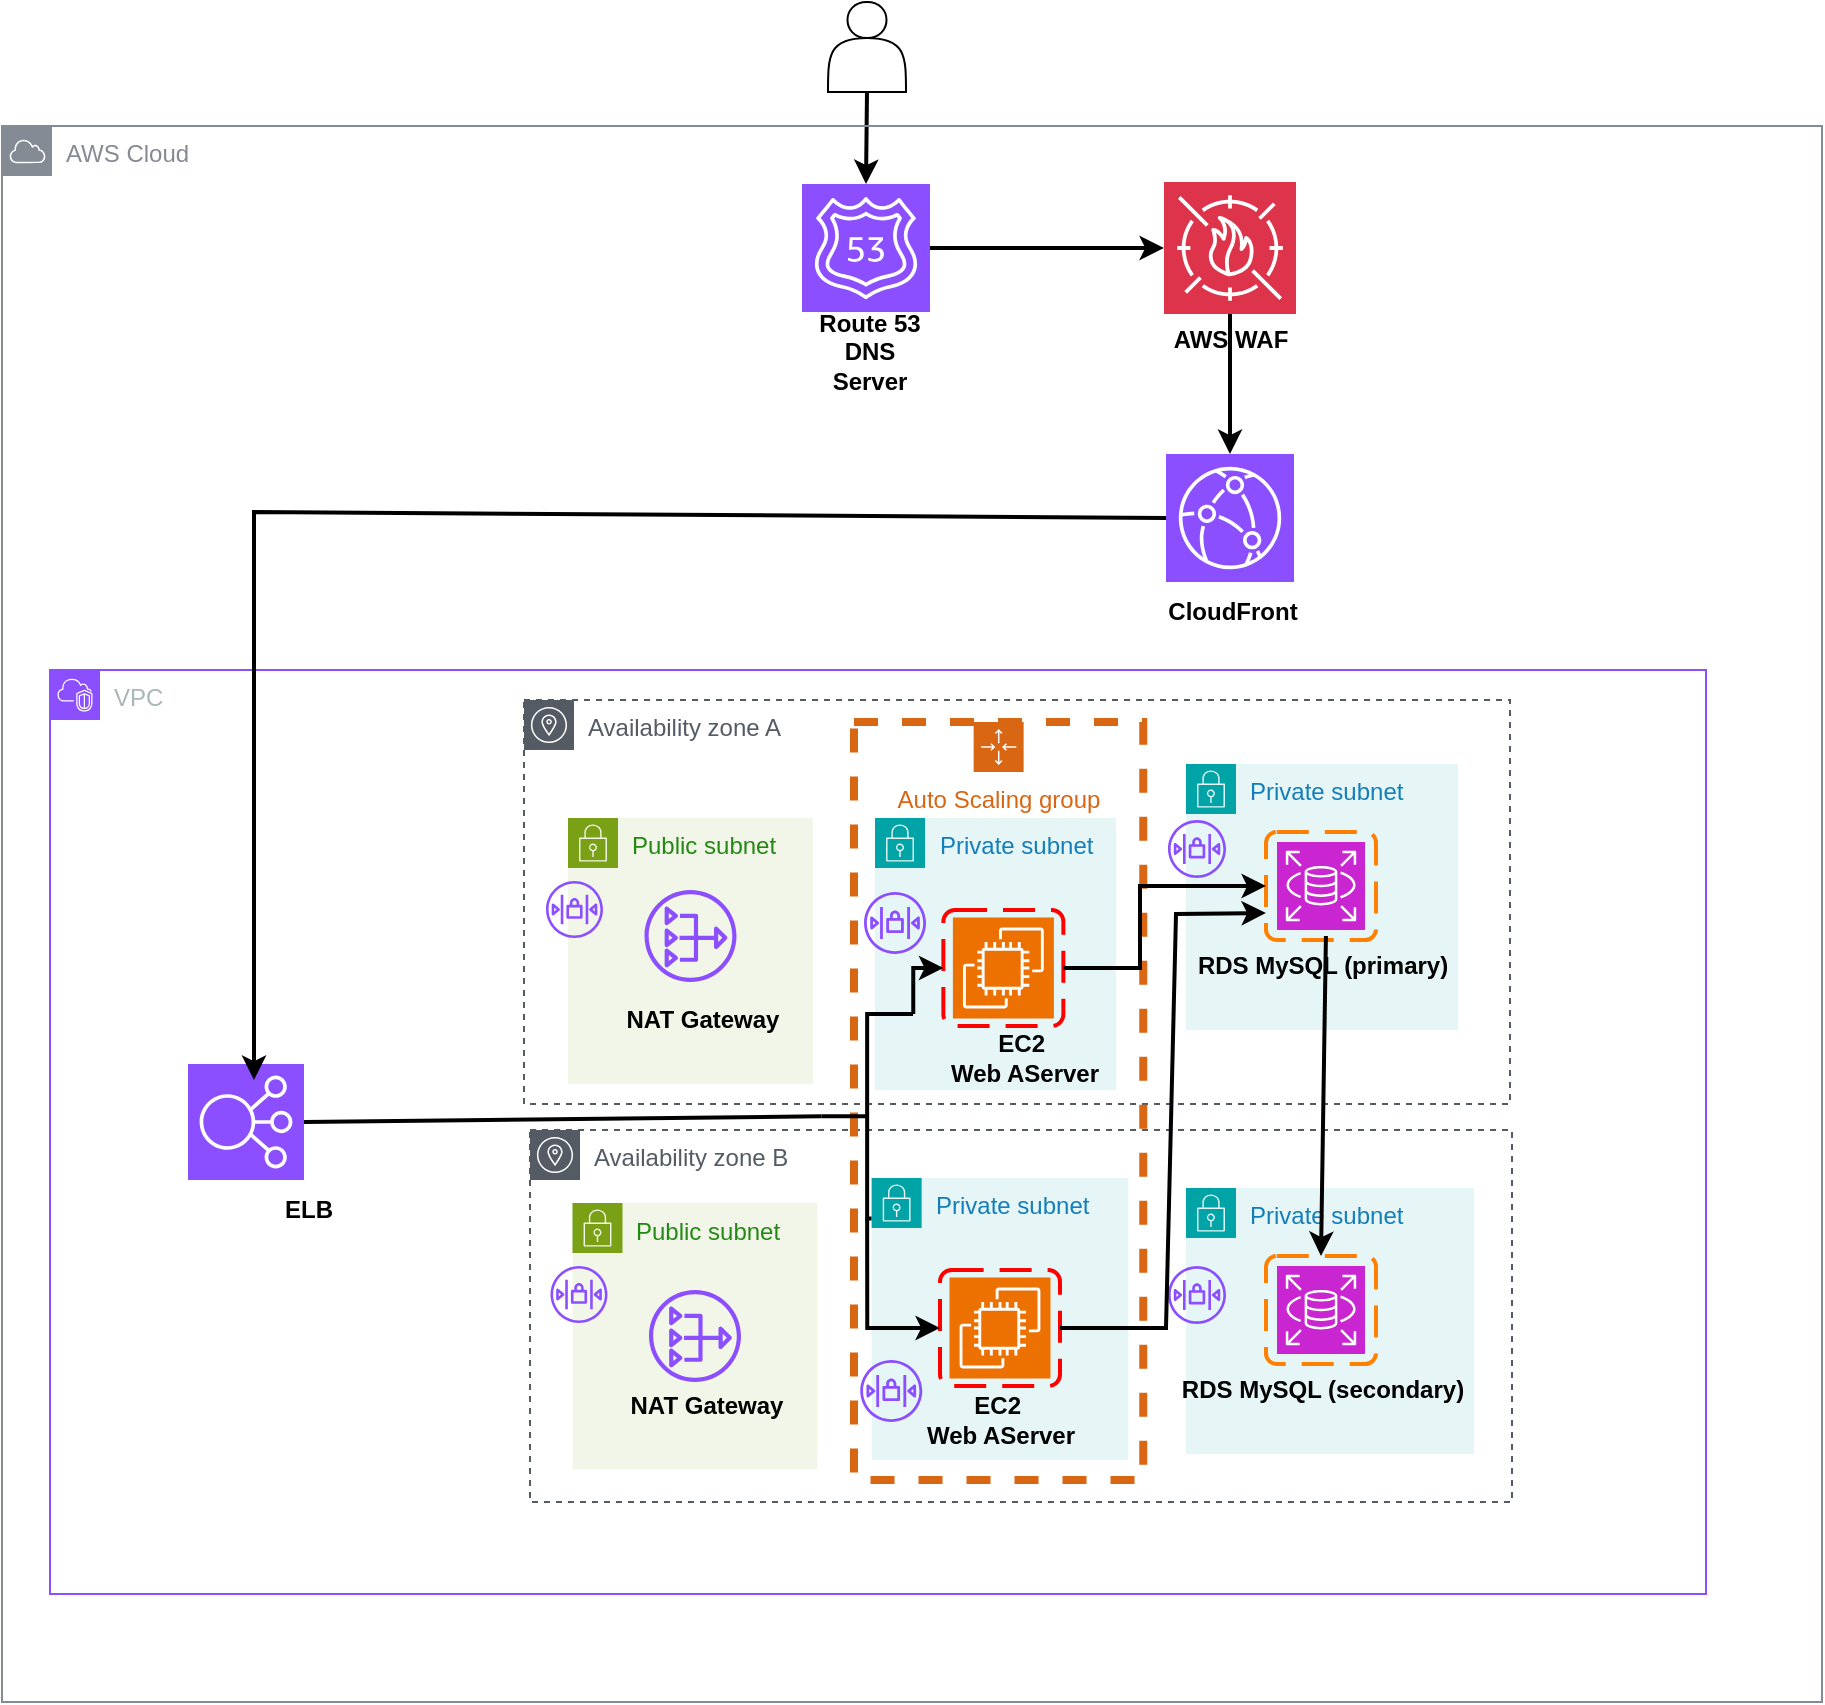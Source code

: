 <mxfile version="26.0.10">
  <diagram name="Page-1" id="fbr_ZRW4jXHWXxSyyG7u">
    <mxGraphModel dx="1173" dy="627" grid="0" gridSize="10" guides="1" tooltips="1" connect="1" arrows="1" fold="1" page="0" pageScale="1" pageWidth="827" pageHeight="1169" math="0" shadow="0">
      <root>
        <mxCell id="0" />
        <mxCell id="1" parent="0" />
        <mxCell id="jzL99hfYgjQj-h_XM-RX-27" value="" style="shape=actor;whiteSpace=wrap;html=1;" vertex="1" parent="1">
          <mxGeometry x="426" y="2" width="39" height="45" as="geometry" />
        </mxCell>
        <mxCell id="jzL99hfYgjQj-h_XM-RX-134" value="VPC" style="points=[[0,0],[0.25,0],[0.5,0],[0.75,0],[1,0],[1,0.25],[1,0.5],[1,0.75],[1,1],[0.75,1],[0.5,1],[0.25,1],[0,1],[0,0.75],[0,0.5],[0,0.25]];outlineConnect=0;gradientColor=none;html=1;whiteSpace=wrap;fontSize=12;fontStyle=0;container=1;pointerEvents=0;collapsible=0;recursiveResize=0;shape=mxgraph.aws4.group;grIcon=mxgraph.aws4.group_vpc2;strokeColor=#8C4FFF;fillColor=none;verticalAlign=top;align=left;spacingLeft=30;fontColor=#AAB7B8;dashed=0;" vertex="1" parent="1">
          <mxGeometry x="37" y="336" width="828" height="462" as="geometry" />
        </mxCell>
        <mxCell id="jzL99hfYgjQj-h_XM-RX-159" value="Availability zone B" style="sketch=0;outlineConnect=0;gradientColor=none;html=1;whiteSpace=wrap;fontSize=12;fontStyle=0;shape=mxgraph.aws4.group;grIcon=mxgraph.aws4.group_availability_zone;strokeColor=#545B64;fillColor=none;verticalAlign=top;align=left;spacingLeft=30;fontColor=#545B64;dashed=1;" vertex="1" parent="jzL99hfYgjQj-h_XM-RX-134">
          <mxGeometry x="240" y="230" width="491" height="186" as="geometry" />
        </mxCell>
        <mxCell id="jzL99hfYgjQj-h_XM-RX-177" value="" style="sketch=0;points=[[0,0,0],[0.25,0,0],[0.5,0,0],[0.75,0,0],[1,0,0],[0,1,0],[0.25,1,0],[0.5,1,0],[0.75,1,0],[1,1,0],[0,0.25,0],[0,0.5,0],[0,0.75,0],[1,0.25,0],[1,0.5,0],[1,0.75,0]];outlineConnect=0;fontColor=#232F3E;fillColor=#8C4FFF;strokeColor=#ffffff;dashed=0;verticalLabelPosition=bottom;verticalAlign=top;align=center;html=1;fontSize=12;fontStyle=0;aspect=fixed;shape=mxgraph.aws4.resourceIcon;resIcon=mxgraph.aws4.elastic_load_balancing;" vertex="1" parent="jzL99hfYgjQj-h_XM-RX-134">
          <mxGeometry x="69" y="197" width="58" height="58" as="geometry" />
        </mxCell>
        <mxCell id="jzL99hfYgjQj-h_XM-RX-178" value="ELB" style="text;html=1;align=center;verticalAlign=middle;resizable=0;points=[];autosize=1;strokeColor=none;fillColor=none;fontStyle=1" vertex="1" parent="jzL99hfYgjQj-h_XM-RX-134">
          <mxGeometry x="108.5" y="257" width="41" height="26" as="geometry" />
        </mxCell>
        <mxCell id="jzL99hfYgjQj-h_XM-RX-63" value="Availability zone A" style="sketch=0;outlineConnect=0;gradientColor=none;html=1;whiteSpace=wrap;fontSize=12;fontStyle=0;shape=mxgraph.aws4.group;grIcon=mxgraph.aws4.group_availability_zone;strokeColor=#545B64;fillColor=none;verticalAlign=top;align=left;spacingLeft=30;fontColor=#545B64;dashed=1;" vertex="1" parent="jzL99hfYgjQj-h_XM-RX-134">
          <mxGeometry x="237" y="15" width="493" height="202" as="geometry" />
        </mxCell>
        <mxCell id="jzL99hfYgjQj-h_XM-RX-125" value="Private subnet" style="points=[[0,0],[0.25,0],[0.5,0],[0.75,0],[1,0],[1,0.25],[1,0.5],[1,0.75],[1,1],[0.75,1],[0.5,1],[0.25,1],[0,1],[0,0.75],[0,0.5],[0,0.25]];outlineConnect=0;gradientColor=none;html=1;whiteSpace=wrap;fontSize=12;fontStyle=0;container=1;pointerEvents=0;collapsible=0;recursiveResize=0;shape=mxgraph.aws4.group;grIcon=mxgraph.aws4.group_security_group;grStroke=0;strokeColor=#00A4A6;fillColor=#E6F6F7;verticalAlign=top;align=left;spacingLeft=30;fontColor=#147EBA;dashed=0;" vertex="1" parent="jzL99hfYgjQj-h_XM-RX-134">
          <mxGeometry x="568" y="47" width="136" height="133" as="geometry" />
        </mxCell>
        <mxCell id="jzL99hfYgjQj-h_XM-RX-153" value="" style="sketch=0;points=[[0,0,0],[0.25,0,0],[0.5,0,0],[0.75,0,0],[1,0,0],[0,1,0],[0.25,1,0],[0.5,1,0],[0.75,1,0],[1,1,0],[0,0.25,0],[0,0.5,0],[0,0.75,0],[1,0.25,0],[1,0.5,0],[1,0.75,0]];outlineConnect=0;fontColor=#232F3E;fillColor=#C925D1;strokeColor=#ffffff;dashed=0;verticalLabelPosition=bottom;verticalAlign=top;align=center;html=1;fontSize=12;fontStyle=0;aspect=fixed;shape=mxgraph.aws4.resourceIcon;resIcon=mxgraph.aws4.rds;" vertex="1" parent="jzL99hfYgjQj-h_XM-RX-125">
          <mxGeometry x="45.5" y="39" width="44" height="44" as="geometry" />
        </mxCell>
        <mxCell id="jzL99hfYgjQj-h_XM-RX-128" value="" style="rounded=1;arcSize=10;dashed=1;strokeColor=light-dark(#ff8000, #ff9090);fillColor=none;gradientColor=none;dashPattern=8 4;strokeWidth=2;" vertex="1" parent="jzL99hfYgjQj-h_XM-RX-125">
          <mxGeometry x="40" y="34" width="55" height="54" as="geometry" />
        </mxCell>
        <mxCell id="jzL99hfYgjQj-h_XM-RX-126" value="RDS MySQL (primary)" style="text;html=1;align=center;verticalAlign=middle;resizable=0;points=[];autosize=1;strokeColor=none;fillColor=none;fontStyle=1" vertex="1" parent="jzL99hfYgjQj-h_XM-RX-125">
          <mxGeometry x="-1" y="88" width="137" height="26" as="geometry" />
        </mxCell>
        <mxCell id="jzL99hfYgjQj-h_XM-RX-129" value="" style="sketch=0;outlineConnect=0;fontColor=#232F3E;gradientColor=none;fillColor=#8C4FFF;strokeColor=none;dashed=0;verticalLabelPosition=bottom;verticalAlign=top;align=center;html=1;fontSize=12;fontStyle=0;aspect=fixed;pointerEvents=1;shape=mxgraph.aws4.network_access_control_list;" vertex="1" parent="jzL99hfYgjQj-h_XM-RX-125">
          <mxGeometry x="-9" y="28" width="29" height="29" as="geometry" />
        </mxCell>
        <mxCell id="jzL99hfYgjQj-h_XM-RX-76" value="Public subnet" style="points=[[0,0],[0.25,0],[0.5,0],[0.75,0],[1,0],[1,0.25],[1,0.5],[1,0.75],[1,1],[0.75,1],[0.5,1],[0.25,1],[0,1],[0,0.75],[0,0.5],[0,0.25]];outlineConnect=0;gradientColor=none;html=1;whiteSpace=wrap;fontSize=12;fontStyle=0;container=1;pointerEvents=0;collapsible=0;recursiveResize=0;shape=mxgraph.aws4.group;grIcon=mxgraph.aws4.group_security_group;grStroke=0;strokeColor=#7AA116;fillColor=#F2F6E8;verticalAlign=top;align=left;spacingLeft=30;fontColor=#248814;dashed=0;" vertex="1" parent="jzL99hfYgjQj-h_XM-RX-134">
          <mxGeometry x="259" y="74" width="122.5" height="133" as="geometry" />
        </mxCell>
        <mxCell id="jzL99hfYgjQj-h_XM-RX-79" value="NAT Gateway" style="text;html=1;align=center;verticalAlign=middle;resizable=0;points=[];autosize=1;strokeColor=none;fillColor=none;fontStyle=1" vertex="1" parent="jzL99hfYgjQj-h_XM-RX-76">
          <mxGeometry x="21.5" y="88" width="90" height="26" as="geometry" />
        </mxCell>
        <mxCell id="jzL99hfYgjQj-h_XM-RX-78" value="" style="sketch=0;outlineConnect=0;fontColor=#232F3E;gradientColor=none;fillColor=#8C4FFF;strokeColor=none;dashed=0;verticalLabelPosition=bottom;verticalAlign=top;align=center;html=1;fontSize=12;fontStyle=0;aspect=fixed;pointerEvents=1;shape=mxgraph.aws4.network_access_control_list;" vertex="1" parent="jzL99hfYgjQj-h_XM-RX-76">
          <mxGeometry x="-11" y="31.5" width="28.5" height="28.5" as="geometry" />
        </mxCell>
        <mxCell id="jzL99hfYgjQj-h_XM-RX-77" value="" style="sketch=0;outlineConnect=0;fontColor=#232F3E;gradientColor=none;fillColor=#8C4FFF;strokeColor=none;dashed=0;verticalLabelPosition=bottom;verticalAlign=top;align=center;html=1;fontSize=12;fontStyle=0;aspect=fixed;pointerEvents=1;shape=mxgraph.aws4.nat_gateway;" vertex="1" parent="jzL99hfYgjQj-h_XM-RX-134">
          <mxGeometry x="297.25" y="110" width="46" height="46" as="geometry" />
        </mxCell>
        <mxCell id="jzL99hfYgjQj-h_XM-RX-164" value="Private subnet" style="points=[[0,0],[0.25,0],[0.5,0],[0.75,0],[1,0],[1,0.25],[1,0.5],[1,0.75],[1,1],[0.75,1],[0.5,1],[0.25,1],[0,1],[0,0.75],[0,0.5],[0,0.25]];outlineConnect=0;gradientColor=none;html=1;whiteSpace=wrap;fontSize=12;fontStyle=0;container=1;pointerEvents=0;collapsible=0;recursiveResize=0;shape=mxgraph.aws4.group;grIcon=mxgraph.aws4.group_security_group;grStroke=0;strokeColor=#00A4A6;fillColor=#E6F6F7;verticalAlign=top;align=left;spacingLeft=30;fontColor=#147EBA;dashed=0;" vertex="1" parent="jzL99hfYgjQj-h_XM-RX-134">
          <mxGeometry x="568" y="259" width="144" height="133" as="geometry" />
        </mxCell>
        <mxCell id="jzL99hfYgjQj-h_XM-RX-165" value="" style="sketch=0;points=[[0,0,0],[0.25,0,0],[0.5,0,0],[0.75,0,0],[1,0,0],[0,1,0],[0.25,1,0],[0.5,1,0],[0.75,1,0],[1,1,0],[0,0.25,0],[0,0.5,0],[0,0.75,0],[1,0.25,0],[1,0.5,0],[1,0.75,0]];outlineConnect=0;fontColor=#232F3E;fillColor=#C925D1;strokeColor=#ffffff;dashed=0;verticalLabelPosition=bottom;verticalAlign=top;align=center;html=1;fontSize=12;fontStyle=0;aspect=fixed;shape=mxgraph.aws4.resourceIcon;resIcon=mxgraph.aws4.rds;" vertex="1" parent="jzL99hfYgjQj-h_XM-RX-164">
          <mxGeometry x="45.5" y="39" width="44" height="44" as="geometry" />
        </mxCell>
        <mxCell id="jzL99hfYgjQj-h_XM-RX-166" value="" style="rounded=1;arcSize=10;dashed=1;strokeColor=light-dark(#ff8000, #ff9090);fillColor=none;gradientColor=none;dashPattern=8 4;strokeWidth=2;" vertex="1" parent="jzL99hfYgjQj-h_XM-RX-164">
          <mxGeometry x="40" y="34" width="55" height="54" as="geometry" />
        </mxCell>
        <mxCell id="jzL99hfYgjQj-h_XM-RX-167" value="RDS MySQL (secondary)" style="text;html=1;align=center;verticalAlign=middle;resizable=0;points=[];autosize=1;strokeColor=none;fillColor=none;fontStyle=1" vertex="1" parent="jzL99hfYgjQj-h_XM-RX-164">
          <mxGeometry x="-9" y="88" width="153" height="26" as="geometry" />
        </mxCell>
        <mxCell id="jzL99hfYgjQj-h_XM-RX-169" value="" style="sketch=0;outlineConnect=0;fontColor=#232F3E;gradientColor=none;fillColor=#8C4FFF;strokeColor=none;dashed=0;verticalLabelPosition=bottom;verticalAlign=top;align=center;html=1;fontSize=12;fontStyle=0;aspect=fixed;pointerEvents=1;shape=mxgraph.aws4.network_access_control_list;" vertex="1" parent="jzL99hfYgjQj-h_XM-RX-164">
          <mxGeometry x="-9" y="39" width="29" height="29" as="geometry" />
        </mxCell>
        <mxCell id="jzL99hfYgjQj-h_XM-RX-170" value="Public subnet" style="points=[[0,0],[0.25,0],[0.5,0],[0.75,0],[1,0],[1,0.25],[1,0.5],[1,0.75],[1,1],[0.75,1],[0.5,1],[0.25,1],[0,1],[0,0.75],[0,0.5],[0,0.25]];outlineConnect=0;gradientColor=none;html=1;whiteSpace=wrap;fontSize=12;fontStyle=0;container=1;pointerEvents=0;collapsible=0;recursiveResize=0;shape=mxgraph.aws4.group;grIcon=mxgraph.aws4.group_security_group;grStroke=0;strokeColor=#7AA116;fillColor=#F2F6E8;verticalAlign=top;align=left;spacingLeft=30;fontColor=#248814;dashed=0;" vertex="1" parent="jzL99hfYgjQj-h_XM-RX-134">
          <mxGeometry x="261.25" y="266.5" width="122.5" height="133" as="geometry" />
        </mxCell>
        <mxCell id="jzL99hfYgjQj-h_XM-RX-171" value="NAT Gateway" style="text;html=1;align=center;verticalAlign=middle;resizable=0;points=[];autosize=1;strokeColor=none;fillColor=none;fontStyle=1" vertex="1" parent="jzL99hfYgjQj-h_XM-RX-170">
          <mxGeometry x="21.5" y="88" width="90" height="26" as="geometry" />
        </mxCell>
        <mxCell id="jzL99hfYgjQj-h_XM-RX-172" value="" style="sketch=0;outlineConnect=0;fontColor=#232F3E;gradientColor=none;fillColor=#8C4FFF;strokeColor=none;dashed=0;verticalLabelPosition=bottom;verticalAlign=top;align=center;html=1;fontSize=12;fontStyle=0;aspect=fixed;pointerEvents=1;shape=mxgraph.aws4.network_access_control_list;" vertex="1" parent="jzL99hfYgjQj-h_XM-RX-170">
          <mxGeometry x="-11" y="31.5" width="28.5" height="28.5" as="geometry" />
        </mxCell>
        <mxCell id="jzL99hfYgjQj-h_XM-RX-173" value="" style="sketch=0;outlineConnect=0;fontColor=#232F3E;gradientColor=none;fillColor=#8C4FFF;strokeColor=none;dashed=0;verticalLabelPosition=bottom;verticalAlign=top;align=center;html=1;fontSize=12;fontStyle=0;aspect=fixed;pointerEvents=1;shape=mxgraph.aws4.nat_gateway;" vertex="1" parent="jzL99hfYgjQj-h_XM-RX-134">
          <mxGeometry x="299.5" y="310" width="46" height="46" as="geometry" />
        </mxCell>
        <mxCell id="jzL99hfYgjQj-h_XM-RX-179" value="Auto Scaling group" style="points=[[0,0],[0.25,0],[0.5,0],[0.75,0],[1,0],[1,0.25],[1,0.5],[1,0.75],[1,1],[0.75,1],[0.5,1],[0.25,1],[0,1],[0,0.75],[0,0.5],[0,0.25]];outlineConnect=0;gradientColor=none;html=1;whiteSpace=wrap;fontSize=12;fontStyle=0;container=1;pointerEvents=0;collapsible=0;recursiveResize=0;shape=mxgraph.aws4.groupCenter;grIcon=mxgraph.aws4.group_auto_scaling_group;grStroke=1;strokeColor=#D86613;fillColor=none;verticalAlign=top;align=center;fontColor=#D86613;dashed=1;spacingTop=25;strokeWidth=4;" vertex="1" parent="jzL99hfYgjQj-h_XM-RX-134">
          <mxGeometry x="402" y="26" width="144.63" height="379" as="geometry" />
        </mxCell>
        <mxCell id="jzL99hfYgjQj-h_XM-RX-118" value="Private subnet" style="points=[[0,0],[0.25,0],[0.5,0],[0.75,0],[1,0],[1,0.25],[1,0.5],[1,0.75],[1,1],[0.75,1],[0.5,1],[0.25,1],[0,1],[0,0.75],[0,0.5],[0,0.25]];outlineConnect=0;gradientColor=none;html=1;whiteSpace=wrap;fontSize=12;fontStyle=0;container=1;pointerEvents=0;collapsible=0;recursiveResize=0;shape=mxgraph.aws4.group;grIcon=mxgraph.aws4.group_security_group;grStroke=0;strokeColor=#00A4A6;fillColor=#E6F6F7;verticalAlign=top;align=left;spacingLeft=30;fontColor=#147EBA;dashed=0;" vertex="1" parent="jzL99hfYgjQj-h_XM-RX-179">
          <mxGeometry x="10.51" y="48" width="120.49" height="136" as="geometry" />
        </mxCell>
        <mxCell id="jzL99hfYgjQj-h_XM-RX-119" value="" style="sketch=0;points=[[0,0,0],[0.25,0,0],[0.5,0,0],[0.75,0,0],[1,0,0],[0,1,0],[0.25,1,0],[0.5,1,0],[0.75,1,0],[1,1,0],[0,0.25,0],[0,0.5,0],[0,0.75,0],[1,0.25,0],[1,0.5,0],[1,0.75,0]];outlineConnect=0;fontColor=#232F3E;fillColor=#ED7100;strokeColor=#ffffff;dashed=0;verticalLabelPosition=bottom;verticalAlign=top;align=center;html=1;fontSize=12;fontStyle=0;aspect=fixed;shape=mxgraph.aws4.resourceIcon;resIcon=mxgraph.aws4.ec2;" vertex="1" parent="jzL99hfYgjQj-h_XM-RX-118">
          <mxGeometry x="38.93" y="49.75" width="50.5" height="50.5" as="geometry" />
        </mxCell>
        <mxCell id="jzL99hfYgjQj-h_XM-RX-122" value="" style="rounded=1;arcSize=10;dashed=1;strokeColor=#ff0000;fillColor=none;gradientColor=none;dashPattern=8 4;strokeWidth=2;" vertex="1" parent="jzL99hfYgjQj-h_XM-RX-118">
          <mxGeometry x="34.18" y="46" width="60" height="58" as="geometry" />
        </mxCell>
        <mxCell id="jzL99hfYgjQj-h_XM-RX-123" value="" style="sketch=0;outlineConnect=0;fontColor=#232F3E;gradientColor=none;fillColor=#8C4FFF;strokeColor=none;dashed=0;verticalLabelPosition=bottom;verticalAlign=top;align=center;html=1;fontSize=12;fontStyle=0;aspect=fixed;pointerEvents=1;shape=mxgraph.aws4.network_access_control_list;" vertex="1" parent="jzL99hfYgjQj-h_XM-RX-118">
          <mxGeometry x="-5.49" y="37" width="31" height="31" as="geometry" />
        </mxCell>
        <mxCell id="jzL99hfYgjQj-h_XM-RX-186" value="" style="strokeWidth=2;html=1;shape=mxgraph.flowchart.annotation_2;align=left;labelPosition=right;pointerEvents=1;" vertex="1" parent="jzL99hfYgjQj-h_XM-RX-118">
          <mxGeometry x="-26.88" y="98" width="45.88" height="102.25" as="geometry" />
        </mxCell>
        <mxCell id="jzL99hfYgjQj-h_XM-RX-188" value="" style="endArrow=classic;html=1;rounded=0;entryX=0;entryY=0.5;entryDx=0;entryDy=0;strokeWidth=2;" edge="1" parent="jzL99hfYgjQj-h_XM-RX-118" target="jzL99hfYgjQj-h_XM-RX-122">
          <mxGeometry width="50" height="50" relative="1" as="geometry">
            <mxPoint x="19.12" y="98" as="sourcePoint" />
            <mxPoint x="-152.88" y="103" as="targetPoint" />
            <Array as="points">
              <mxPoint x="19.12" y="75" />
            </Array>
          </mxGeometry>
        </mxCell>
        <mxCell id="jzL99hfYgjQj-h_XM-RX-160" value="Private subnet" style="points=[[0,0],[0.25,0],[0.5,0],[0.75,0],[1,0],[1,0.25],[1,0.5],[1,0.75],[1,1],[0.75,1],[0.5,1],[0.25,1],[0,1],[0,0.75],[0,0.5],[0,0.25]];outlineConnect=0;gradientColor=none;html=1;whiteSpace=wrap;fontSize=12;fontStyle=0;container=1;pointerEvents=0;collapsible=0;recursiveResize=0;shape=mxgraph.aws4.group;grIcon=mxgraph.aws4.group_security_group;grStroke=0;strokeColor=#00A4A6;fillColor=#E6F6F7;verticalAlign=top;align=left;spacingLeft=30;fontColor=#147EBA;dashed=0;" vertex="1" parent="jzL99hfYgjQj-h_XM-RX-179">
          <mxGeometry x="8.82" y="228" width="128.37" height="141" as="geometry" />
        </mxCell>
        <mxCell id="jzL99hfYgjQj-h_XM-RX-161" value="" style="sketch=0;points=[[0,0,0],[0.25,0,0],[0.5,0,0],[0.75,0,0],[1,0,0],[0,1,0],[0.25,1,0],[0.5,1,0],[0.75,1,0],[1,1,0],[0,0.25,0],[0,0.5,0],[0,0.75,0],[1,0.25,0],[1,0.5,0],[1,0.75,0]];outlineConnect=0;fontColor=#232F3E;fillColor=#ED7100;strokeColor=#ffffff;dashed=0;verticalLabelPosition=bottom;verticalAlign=top;align=center;html=1;fontSize=12;fontStyle=0;aspect=fixed;shape=mxgraph.aws4.resourceIcon;resIcon=mxgraph.aws4.ec2;" vertex="1" parent="jzL99hfYgjQj-h_XM-RX-160">
          <mxGeometry x="38.93" y="49.75" width="50.5" height="50.5" as="geometry" />
        </mxCell>
        <mxCell id="jzL99hfYgjQj-h_XM-RX-162" value="" style="rounded=1;arcSize=10;dashed=1;strokeColor=#ff0000;fillColor=none;gradientColor=none;dashPattern=8 4;strokeWidth=2;" vertex="1" parent="jzL99hfYgjQj-h_XM-RX-160">
          <mxGeometry x="34.18" y="46" width="60" height="58" as="geometry" />
        </mxCell>
        <mxCell id="jzL99hfYgjQj-h_XM-RX-163" value="&lt;div&gt;EC2&amp;nbsp;&lt;/div&gt;&lt;div&gt;Web AServer&lt;/div&gt;" style="text;html=1;align=center;verticalAlign=middle;resizable=0;points=[];autosize=1;strokeColor=none;fillColor=none;strokeWidth=3;fontSize=12;spacing=2;fontStyle=1" vertex="1" parent="jzL99hfYgjQj-h_XM-RX-160">
          <mxGeometry x="20.18" y="100" width="88" height="41" as="geometry" />
        </mxCell>
        <mxCell id="jzL99hfYgjQj-h_XM-RX-168" value="" style="sketch=0;outlineConnect=0;fontColor=#232F3E;gradientColor=none;fillColor=#8C4FFF;strokeColor=none;dashed=0;verticalLabelPosition=bottom;verticalAlign=top;align=center;html=1;fontSize=12;fontStyle=0;aspect=fixed;pointerEvents=1;shape=mxgraph.aws4.network_access_control_list;" vertex="1" parent="jzL99hfYgjQj-h_XM-RX-160">
          <mxGeometry x="-5.69" y="91" width="31" height="31" as="geometry" />
        </mxCell>
        <mxCell id="jzL99hfYgjQj-h_XM-RX-189" value="" style="endArrow=classic;html=1;rounded=0;strokeWidth=2;entryX=0;entryY=0.5;entryDx=0;entryDy=0;exitX=0.5;exitY=1;exitDx=0;exitDy=0;exitPerimeter=0;" edge="1" parent="jzL99hfYgjQj-h_XM-RX-179" source="jzL99hfYgjQj-h_XM-RX-186" target="jzL99hfYgjQj-h_XM-RX-162">
          <mxGeometry width="50" height="50" relative="1" as="geometry">
            <mxPoint x="-192.37" y="201" as="sourcePoint" />
            <mxPoint x="-142.37" y="151" as="targetPoint" />
            <Array as="points">
              <mxPoint x="6.63" y="303" />
            </Array>
          </mxGeometry>
        </mxCell>
        <mxCell id="jzL99hfYgjQj-h_XM-RX-124" value="&lt;div&gt;EC2&amp;nbsp;&lt;/div&gt;&lt;div&gt;Web AServer&lt;/div&gt;" style="text;html=1;align=center;verticalAlign=middle;resizable=0;points=[];autosize=1;strokeColor=none;fillColor=none;strokeWidth=3;fontSize=12;spacing=2;fontStyle=1" vertex="1" parent="jzL99hfYgjQj-h_XM-RX-134">
          <mxGeometry x="443.13" y="173" width="88" height="41" as="geometry" />
        </mxCell>
        <mxCell id="jzL99hfYgjQj-h_XM-RX-183" value="" style="endArrow=none;html=1;rounded=0;strokeWidth=2;exitX=1;exitY=0.5;exitDx=0;exitDy=0;exitPerimeter=0;whiteSpace==wrap;html=1;jumpStyle=none;startFill=0;entryX=0;entryY=0.5;entryDx=0;entryDy=0;entryPerimeter=0;" edge="1" parent="jzL99hfYgjQj-h_XM-RX-134" source="jzL99hfYgjQj-h_XM-RX-177" target="jzL99hfYgjQj-h_XM-RX-186">
          <mxGeometry width="50" height="50" relative="1" as="geometry">
            <mxPoint x="161" y="213" as="sourcePoint" />
            <mxPoint x="537" y="218" as="targetPoint" />
            <Array as="points" />
          </mxGeometry>
        </mxCell>
        <mxCell id="jzL99hfYgjQj-h_XM-RX-192" value="" style="endArrow=classic;html=1;rounded=0;strokeWidth=2;exitX=0.518;exitY=-0.077;exitDx=0;exitDy=0;exitPerimeter=0;entryX=0.5;entryY=0;entryDx=0;entryDy=0;" edge="1" parent="jzL99hfYgjQj-h_XM-RX-134" source="jzL99hfYgjQj-h_XM-RX-126" target="jzL99hfYgjQj-h_XM-RX-166">
          <mxGeometry width="50" height="50" relative="1" as="geometry">
            <mxPoint x="336" y="212" as="sourcePoint" />
            <mxPoint x="386" y="162" as="targetPoint" />
          </mxGeometry>
        </mxCell>
        <mxCell id="jzL99hfYgjQj-h_XM-RX-193" value="" style="endArrow=classic;html=1;rounded=0;strokeWidth=2;exitX=1;exitY=0.5;exitDx=0;exitDy=0;entryX=0;entryY=0.5;entryDx=0;entryDy=0;" edge="1" parent="jzL99hfYgjQj-h_XM-RX-134" source="jzL99hfYgjQj-h_XM-RX-122" target="jzL99hfYgjQj-h_XM-RX-128">
          <mxGeometry width="50" height="50" relative="1" as="geometry">
            <mxPoint x="336" y="265" as="sourcePoint" />
            <mxPoint x="386" y="215" as="targetPoint" />
            <Array as="points">
              <mxPoint x="545" y="149" />
              <mxPoint x="545" y="108" />
            </Array>
          </mxGeometry>
        </mxCell>
        <mxCell id="jzL99hfYgjQj-h_XM-RX-194" value="" style="endArrow=classic;html=1;rounded=0;strokeWidth=2;exitX=1;exitY=0.5;exitDx=0;exitDy=0;entryX=0;entryY=0.75;entryDx=0;entryDy=0;" edge="1" parent="jzL99hfYgjQj-h_XM-RX-134" source="jzL99hfYgjQj-h_XM-RX-162" target="jzL99hfYgjQj-h_XM-RX-128">
          <mxGeometry width="50" height="50" relative="1" as="geometry">
            <mxPoint x="336" y="265" as="sourcePoint" />
            <mxPoint x="386" y="215" as="targetPoint" />
            <Array as="points">
              <mxPoint x="558" y="329" />
              <mxPoint x="563" y="122" />
            </Array>
          </mxGeometry>
        </mxCell>
        <mxCell id="jzL99hfYgjQj-h_XM-RX-140" value="" style="sketch=0;points=[[0,0,0],[0.25,0,0],[0.5,0,0],[0.75,0,0],[1,0,0],[0,1,0],[0.25,1,0],[0.5,1,0],[0.75,1,0],[1,1,0],[0,0.25,0],[0,0.5,0],[0,0.75,0],[1,0.25,0],[1,0.5,0],[1,0.75,0]];outlineConnect=0;fontColor=#232F3E;fillColor=#8C4FFF;strokeColor=#ffffff;dashed=0;verticalLabelPosition=bottom;verticalAlign=top;align=center;html=1;fontSize=12;fontStyle=0;aspect=fixed;shape=mxgraph.aws4.resourceIcon;resIcon=mxgraph.aws4.route_53;" vertex="1" parent="1">
          <mxGeometry x="413" y="93" width="64" height="64" as="geometry" />
        </mxCell>
        <mxCell id="jzL99hfYgjQj-h_XM-RX-141" value="" style="endArrow=classic;html=1;rounded=0;strokeWidth=2;exitX=0.5;exitY=1;exitDx=0;exitDy=0;entryX=0.5;entryY=0;entryDx=0;entryDy=0;entryPerimeter=0;" edge="1" parent="1" source="jzL99hfYgjQj-h_XM-RX-27" target="jzL99hfYgjQj-h_XM-RX-140">
          <mxGeometry width="50" height="50" relative="1" as="geometry">
            <mxPoint x="408" y="288" as="sourcePoint" />
            <mxPoint x="458" y="238" as="targetPoint" />
          </mxGeometry>
        </mxCell>
        <mxCell id="jzL99hfYgjQj-h_XM-RX-142" value="&lt;div&gt;Route 53&lt;/div&gt;&lt;div&gt;DNS Server&lt;br&gt;&lt;/div&gt;" style="text;html=1;align=center;verticalAlign=middle;whiteSpace=wrap;rounded=0;fontStyle=1" vertex="1" parent="1">
          <mxGeometry x="417" y="162" width="60" height="30" as="geometry" />
        </mxCell>
        <mxCell id="jzL99hfYgjQj-h_XM-RX-144" value="" style="sketch=0;points=[[0,0,0],[0.25,0,0],[0.5,0,0],[0.75,0,0],[1,0,0],[0,1,0],[0.25,1,0],[0.5,1,0],[0.75,1,0],[1,1,0],[0,0.25,0],[0,0.5,0],[0,0.75,0],[1,0.25,0],[1,0.5,0],[1,0.75,0]];outlineConnect=0;fontColor=#232F3E;fillColor=#DD344C;strokeColor=#ffffff;dashed=0;verticalLabelPosition=bottom;verticalAlign=top;align=center;html=1;fontSize=12;fontStyle=0;aspect=fixed;shape=mxgraph.aws4.resourceIcon;resIcon=mxgraph.aws4.waf;" vertex="1" parent="1">
          <mxGeometry x="594" y="92" width="66" height="66" as="geometry" />
        </mxCell>
        <mxCell id="jzL99hfYgjQj-h_XM-RX-145" value="AWS WAF" style="text;html=1;align=center;verticalAlign=middle;resizable=0;points=[];autosize=1;strokeColor=none;fillColor=none;fontStyle=1" vertex="1" parent="1">
          <mxGeometry x="591" y="158" width="72" height="26" as="geometry" />
        </mxCell>
        <mxCell id="jzL99hfYgjQj-h_XM-RX-152" value="" style="endArrow=classic;html=1;rounded=0;strokeWidth=2;exitX=1;exitY=0.5;exitDx=0;exitDy=0;exitPerimeter=0;entryX=0;entryY=0.5;entryDx=0;entryDy=0;entryPerimeter=0;" edge="1" parent="1" source="jzL99hfYgjQj-h_XM-RX-140" target="jzL99hfYgjQj-h_XM-RX-144">
          <mxGeometry width="50" height="50" relative="1" as="geometry">
            <mxPoint x="408" y="230" as="sourcePoint" />
            <mxPoint x="458" y="180" as="targetPoint" />
          </mxGeometry>
        </mxCell>
        <mxCell id="jzL99hfYgjQj-h_XM-RX-174" value="" style="sketch=0;points=[[0,0,0],[0.25,0,0],[0.5,0,0],[0.75,0,0],[1,0,0],[0,1,0],[0.25,1,0],[0.5,1,0],[0.75,1,0],[1,1,0],[0,0.25,0],[0,0.5,0],[0,0.75,0],[1,0.25,0],[1,0.5,0],[1,0.75,0]];outlineConnect=0;fontColor=#232F3E;fillColor=#8C4FFF;strokeColor=#ffffff;dashed=0;verticalLabelPosition=bottom;verticalAlign=top;align=center;html=1;fontSize=12;fontStyle=0;aspect=fixed;shape=mxgraph.aws4.resourceIcon;resIcon=mxgraph.aws4.cloudfront;" vertex="1" parent="1">
          <mxGeometry x="595" y="228" width="64" height="64" as="geometry" />
        </mxCell>
        <mxCell id="jzL99hfYgjQj-h_XM-RX-175" value="CloudFront" style="text;html=1;align=center;verticalAlign=middle;resizable=0;points=[];autosize=1;strokeColor=none;fillColor=none;fontStyle=1" vertex="1" parent="1">
          <mxGeometry x="588" y="294" width="79" height="26" as="geometry" />
        </mxCell>
        <mxCell id="jzL99hfYgjQj-h_XM-RX-176" value="" style="endArrow=classic;html=1;rounded=0;strokeWidth=2;entryX=0.5;entryY=0;entryDx=0;entryDy=0;entryPerimeter=0;exitX=0.5;exitY=1;exitDx=0;exitDy=0;exitPerimeter=0;" edge="1" parent="1" source="jzL99hfYgjQj-h_XM-RX-144" target="jzL99hfYgjQj-h_XM-RX-174">
          <mxGeometry width="50" height="50" relative="1" as="geometry">
            <mxPoint x="408" y="415" as="sourcePoint" />
            <mxPoint x="458" y="365" as="targetPoint" />
          </mxGeometry>
        </mxCell>
        <mxCell id="jzL99hfYgjQj-h_XM-RX-190" value="" style="endArrow=classic;html=1;rounded=0;strokeWidth=2;exitX=0;exitY=0.5;exitDx=0;exitDy=0;exitPerimeter=0;" edge="1" parent="1" source="jzL99hfYgjQj-h_XM-RX-174">
          <mxGeometry width="50" height="50" relative="1" as="geometry">
            <mxPoint x="219" y="272" as="sourcePoint" />
            <mxPoint x="139" y="541" as="targetPoint" />
            <Array as="points">
              <mxPoint x="139" y="257" />
            </Array>
          </mxGeometry>
        </mxCell>
        <mxCell id="jzL99hfYgjQj-h_XM-RX-139" value="AWS Cloud" style="sketch=0;outlineConnect=0;gradientColor=none;html=1;whiteSpace=wrap;fontSize=12;fontStyle=0;shape=mxgraph.aws4.group;grIcon=mxgraph.aws4.group_aws_cloud;strokeColor=#858B94;fillColor=none;verticalAlign=top;align=left;spacingLeft=30;fontColor=#858B94;dashed=0;" vertex="1" parent="1">
          <mxGeometry x="13" y="64" width="910" height="788" as="geometry" />
        </mxCell>
      </root>
    </mxGraphModel>
  </diagram>
</mxfile>
